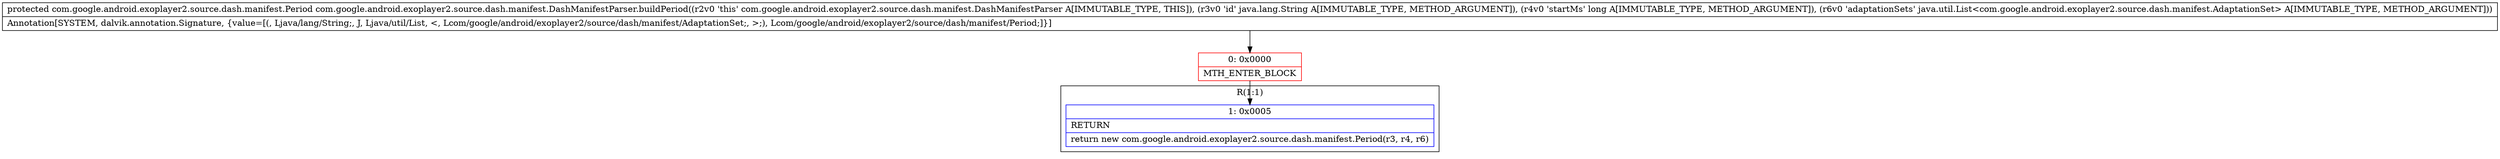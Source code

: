 digraph "CFG forcom.google.android.exoplayer2.source.dash.manifest.DashManifestParser.buildPeriod(Ljava\/lang\/String;JLjava\/util\/List;)Lcom\/google\/android\/exoplayer2\/source\/dash\/manifest\/Period;" {
subgraph cluster_Region_1441434329 {
label = "R(1:1)";
node [shape=record,color=blue];
Node_1 [shape=record,label="{1\:\ 0x0005|RETURN\l|return new com.google.android.exoplayer2.source.dash.manifest.Period(r3, r4, r6)\l}"];
}
Node_0 [shape=record,color=red,label="{0\:\ 0x0000|MTH_ENTER_BLOCK\l}"];
MethodNode[shape=record,label="{protected com.google.android.exoplayer2.source.dash.manifest.Period com.google.android.exoplayer2.source.dash.manifest.DashManifestParser.buildPeriod((r2v0 'this' com.google.android.exoplayer2.source.dash.manifest.DashManifestParser A[IMMUTABLE_TYPE, THIS]), (r3v0 'id' java.lang.String A[IMMUTABLE_TYPE, METHOD_ARGUMENT]), (r4v0 'startMs' long A[IMMUTABLE_TYPE, METHOD_ARGUMENT]), (r6v0 'adaptationSets' java.util.List\<com.google.android.exoplayer2.source.dash.manifest.AdaptationSet\> A[IMMUTABLE_TYPE, METHOD_ARGUMENT]))  | Annotation[SYSTEM, dalvik.annotation.Signature, \{value=[(, Ljava\/lang\/String;, J, Ljava\/util\/List, \<, Lcom\/google\/android\/exoplayer2\/source\/dash\/manifest\/AdaptationSet;, \>;), Lcom\/google\/android\/exoplayer2\/source\/dash\/manifest\/Period;]\}]\l}"];
MethodNode -> Node_0;
Node_0 -> Node_1;
}

